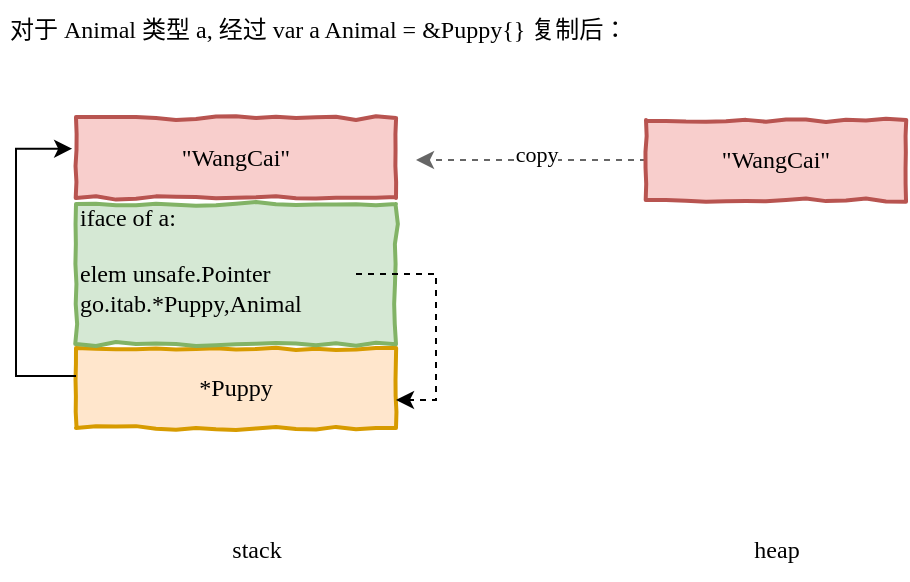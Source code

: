 <mxfile version="24.7.8">
  <diagram name="第 1 页" id="EAW7-buWElqhq8ss8K1u">
    <mxGraphModel dx="857" dy="626" grid="1" gridSize="10" guides="1" tooltips="1" connect="1" arrows="1" fold="1" page="1" pageScale="1" pageWidth="827" pageHeight="1169" math="0" shadow="0">
      <root>
        <mxCell id="0" />
        <mxCell id="1" parent="0" />
        <mxCell id="Z53wJ4BojoYVle3DDfQA-9" value="&quot;WangCai&quot;" style="rounded=0;whiteSpace=wrap;html=1;strokeWidth=2;fillColor=#f8cecc;strokeColor=#b85450;comic=1;fontFamily=monaco;" vertex="1" parent="1">
          <mxGeometry x="110" y="549" width="160" height="40" as="geometry" />
        </mxCell>
        <mxCell id="Z53wJ4BojoYVle3DDfQA-11" value="*Puppy" style="rounded=0;whiteSpace=wrap;html=1;strokeWidth=2;fillColor=#ffe6cc;strokeColor=#d79b00;comic=1;fontFamily=monaco;" vertex="1" parent="1">
          <mxGeometry x="110" y="664" width="160" height="40" as="geometry" />
        </mxCell>
        <mxCell id="Z53wJ4BojoYVle3DDfQA-12" value="&lt;div style=&quot;&quot;&gt;iface of a:&lt;/div&gt;&lt;div style=&quot;&quot;&gt;&lt;span style=&quot;background-color: initial;&quot;&gt;&lt;br&gt;&lt;/span&gt;&lt;/div&gt;&lt;div style=&quot;&quot;&gt;&lt;span style=&quot;background-color: initial;&quot;&gt;elem unsafe.Pointer&lt;/span&gt;&lt;/div&gt;&lt;div style=&quot;&quot;&gt;&lt;span style=&quot;background-color: initial;&quot;&gt;go.itab.*Puppy,Animal&lt;/span&gt;&lt;/div&gt;&lt;div style=&quot;&quot;&gt;&lt;br&gt;&lt;/div&gt;" style="rounded=0;whiteSpace=wrap;html=1;strokeWidth=2;fillColor=#d5e8d4;strokeColor=#82b366;comic=1;fontFamily=monaco;align=left;" vertex="1" parent="1">
          <mxGeometry x="110" y="592" width="160" height="70" as="geometry" />
        </mxCell>
        <mxCell id="Z53wJ4BojoYVle3DDfQA-13" value="&lt;font face=&quot;monaco&quot;&gt;stack&lt;/font&gt;" style="text;html=1;align=center;verticalAlign=middle;resizable=0;points=[];autosize=1;strokeColor=none;fillColor=none;" vertex="1" parent="1">
          <mxGeometry x="170" y="750" width="60" height="30" as="geometry" />
        </mxCell>
        <mxCell id="Z53wJ4BojoYVle3DDfQA-14" value="&lt;font face=&quot;monaco&quot;&gt;heap&lt;/font&gt;" style="text;html=1;align=center;verticalAlign=middle;resizable=0;points=[];autosize=1;strokeColor=none;fillColor=none;" vertex="1" parent="1">
          <mxGeometry x="435" y="750" width="50" height="30" as="geometry" />
        </mxCell>
        <mxCell id="Z53wJ4BojoYVle3DDfQA-22" style="edgeStyle=orthogonalEdgeStyle;rounded=0;orthogonalLoop=1;jettySize=auto;html=1;dashed=1;strokeColor=#666666;" edge="1" parent="1" source="Z53wJ4BojoYVle3DDfQA-15">
          <mxGeometry relative="1" as="geometry">
            <mxPoint x="280" y="570" as="targetPoint" />
          </mxGeometry>
        </mxCell>
        <mxCell id="Z53wJ4BojoYVle3DDfQA-24" value="&lt;font face=&quot;monaco&quot;&gt;copy&lt;/font&gt;" style="edgeLabel;html=1;align=center;verticalAlign=middle;resizable=0;points=[];" vertex="1" connectable="0" parent="Z53wJ4BojoYVle3DDfQA-22">
          <mxGeometry x="-0.04" y="-3" relative="1" as="geometry">
            <mxPoint as="offset" />
          </mxGeometry>
        </mxCell>
        <mxCell id="Z53wJ4BojoYVle3DDfQA-15" value="&quot;WangCai&quot;" style="rounded=0;whiteSpace=wrap;html=1;strokeWidth=2;fillColor=#f8cecc;strokeColor=#b85450;comic=1;fontFamily=monaco;" vertex="1" parent="1">
          <mxGeometry x="395" y="550" width="130" height="40" as="geometry" />
        </mxCell>
        <mxCell id="Z53wJ4BojoYVle3DDfQA-19" value="&lt;font face=&quot;Monaco&quot;&gt;对于 Animal 类型 a, 经过 var a Animal = &amp;amp;Puppy{} 复制后：&lt;/font&gt;" style="text;html=1;align=left;verticalAlign=middle;resizable=0;points=[];autosize=1;strokeColor=none;fillColor=none;fontSize=12;fontFamily=Helvetica;fontColor=default;" vertex="1" parent="1">
          <mxGeometry x="75" y="490" width="410" height="30" as="geometry" />
        </mxCell>
        <mxCell id="Z53wJ4BojoYVle3DDfQA-21" style="edgeStyle=orthogonalEdgeStyle;rounded=0;orthogonalLoop=1;jettySize=auto;html=1;entryX=-0.012;entryY=0.384;entryDx=0;entryDy=0;entryPerimeter=0;" edge="1" parent="1" source="Z53wJ4BojoYVle3DDfQA-11" target="Z53wJ4BojoYVle3DDfQA-9">
          <mxGeometry relative="1" as="geometry">
            <Array as="points">
              <mxPoint x="80" y="678" />
              <mxPoint x="80" y="565" />
            </Array>
          </mxGeometry>
        </mxCell>
        <mxCell id="Z53wJ4BojoYVle3DDfQA-25" style="edgeStyle=orthogonalEdgeStyle;rounded=0;orthogonalLoop=1;jettySize=auto;html=1;exitX=0.875;exitY=0.5;exitDx=0;exitDy=0;exitPerimeter=0;dashed=1;" edge="1" parent="1" source="Z53wJ4BojoYVle3DDfQA-12">
          <mxGeometry relative="1" as="geometry">
            <mxPoint x="270" y="690" as="targetPoint" />
            <Array as="points">
              <mxPoint x="290" y="627" />
              <mxPoint x="290" y="690" />
            </Array>
          </mxGeometry>
        </mxCell>
      </root>
    </mxGraphModel>
  </diagram>
</mxfile>
